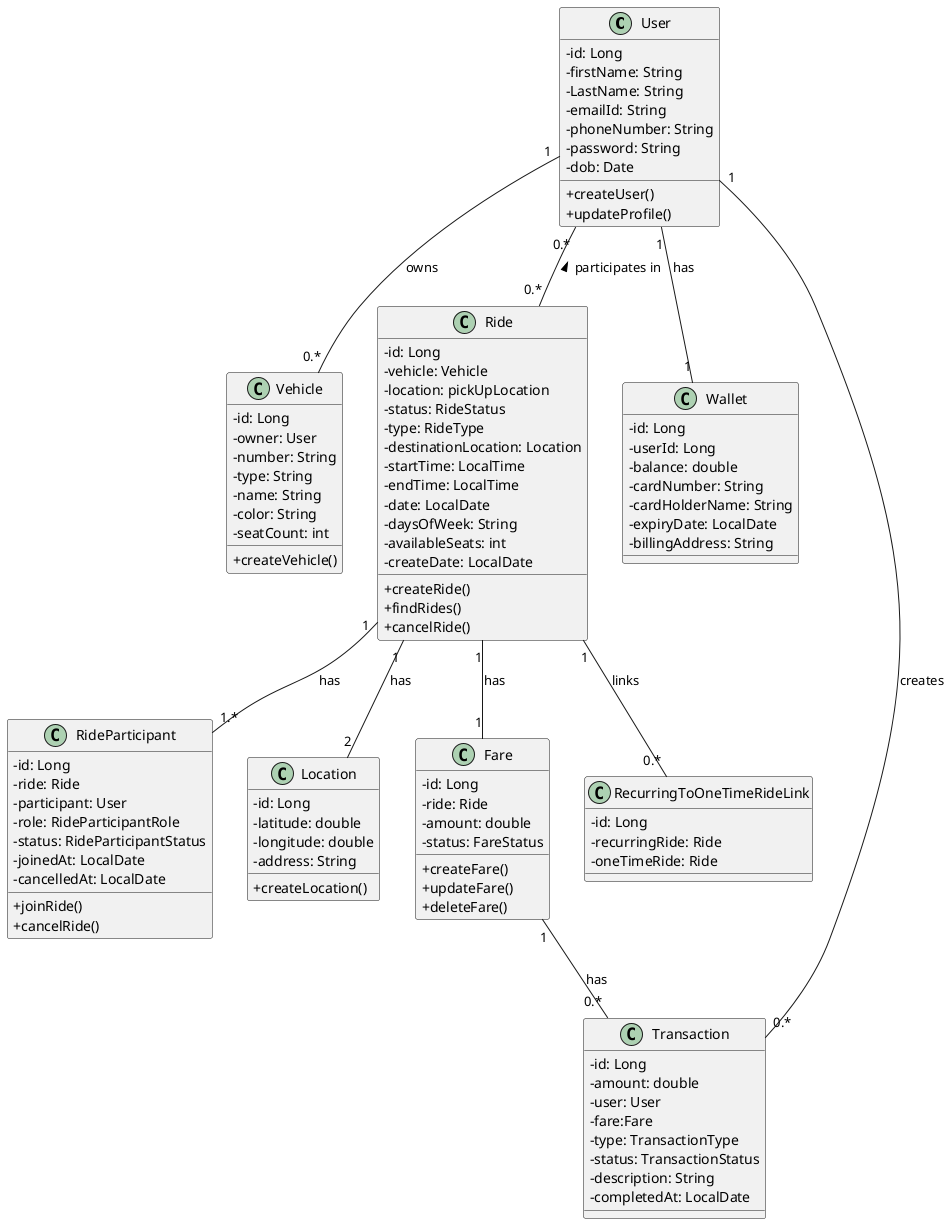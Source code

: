 @startuml Carpool System

skinparam classAttributeIconSize 0

class User {
  -id: Long
  -firstName: String
  -LastName: String
  -emailId: String
  -phoneNumber: String
  -password: String
  -dob: Date
  +createUser()
  +updateProfile()
}

class Vehicle {
  -id: Long
  -owner: User
  -number: String
  -type: String
  -name: String
  -color: String
  -seatCount: int
  +createVehicle()
}

class Ride {
  -id: Long
  -vehicle: Vehicle
  -location: pickUpLocation
  -status: RideStatus
  -type: RideType
  -destinationLocation: Location
  -startTime: LocalTime
  -endTime: LocalTime
  -date: LocalDate
  -daysOfWeek: String
  -availableSeats: int
  -createDate: LocalDate
  +createRide()
  +findRides()
  +cancelRide()
}

class RideParticipant {
  -id: Long
  -ride: Ride
  -participant: User
  -role: RideParticipantRole
  -status: RideParticipantStatus
  -joinedAt: LocalDate
  -cancelledAt: LocalDate
  +joinRide()
  +cancelRide()
}
class Location {
  -id: Long
  -latitude: double
  -longitude: double
  -address: String
  +createLocation()
}
class Fare{
  -id: Long
  -ride: Ride
  -amount: double
  -status: FareStatus
  +createFare()
  +updateFare()
  +deleteFare()
}
class Wallet {
   -id: Long
   -userId: Long
   -balance: double
   -cardNumber: String
   -cardHolderName: String
   -expiryDate: LocalDate
   -billingAddress: String
}
class RecurringToOneTimeRideLink {
  -id: Long
  -recurringRide: Ride
  -oneTimeRide: Ride
}

class Transaction {
  -id: Long
  -amount: double
  -user: User
  -fare:Fare
  -type: TransactionType
  -status: TransactionStatus
  -description: String
  -completedAt: LocalDate
 }

User "1" -- "0.*" Vehicle : owns
User "0.*" -- "0.*" Ride : participates in <
User "1" -- "1" Wallet : has
User "1" -- "0.*" Transaction : creates
Ride "1" -- "1.*" RideParticipant : has
Ride "1" -- "1" Fare : has
Ride "1" -- "2" Location : has
Ride "1" -- "0.*" RecurringToOneTimeRideLink : links
Fare "1" -- "0.*" Transaction : has


@enduml